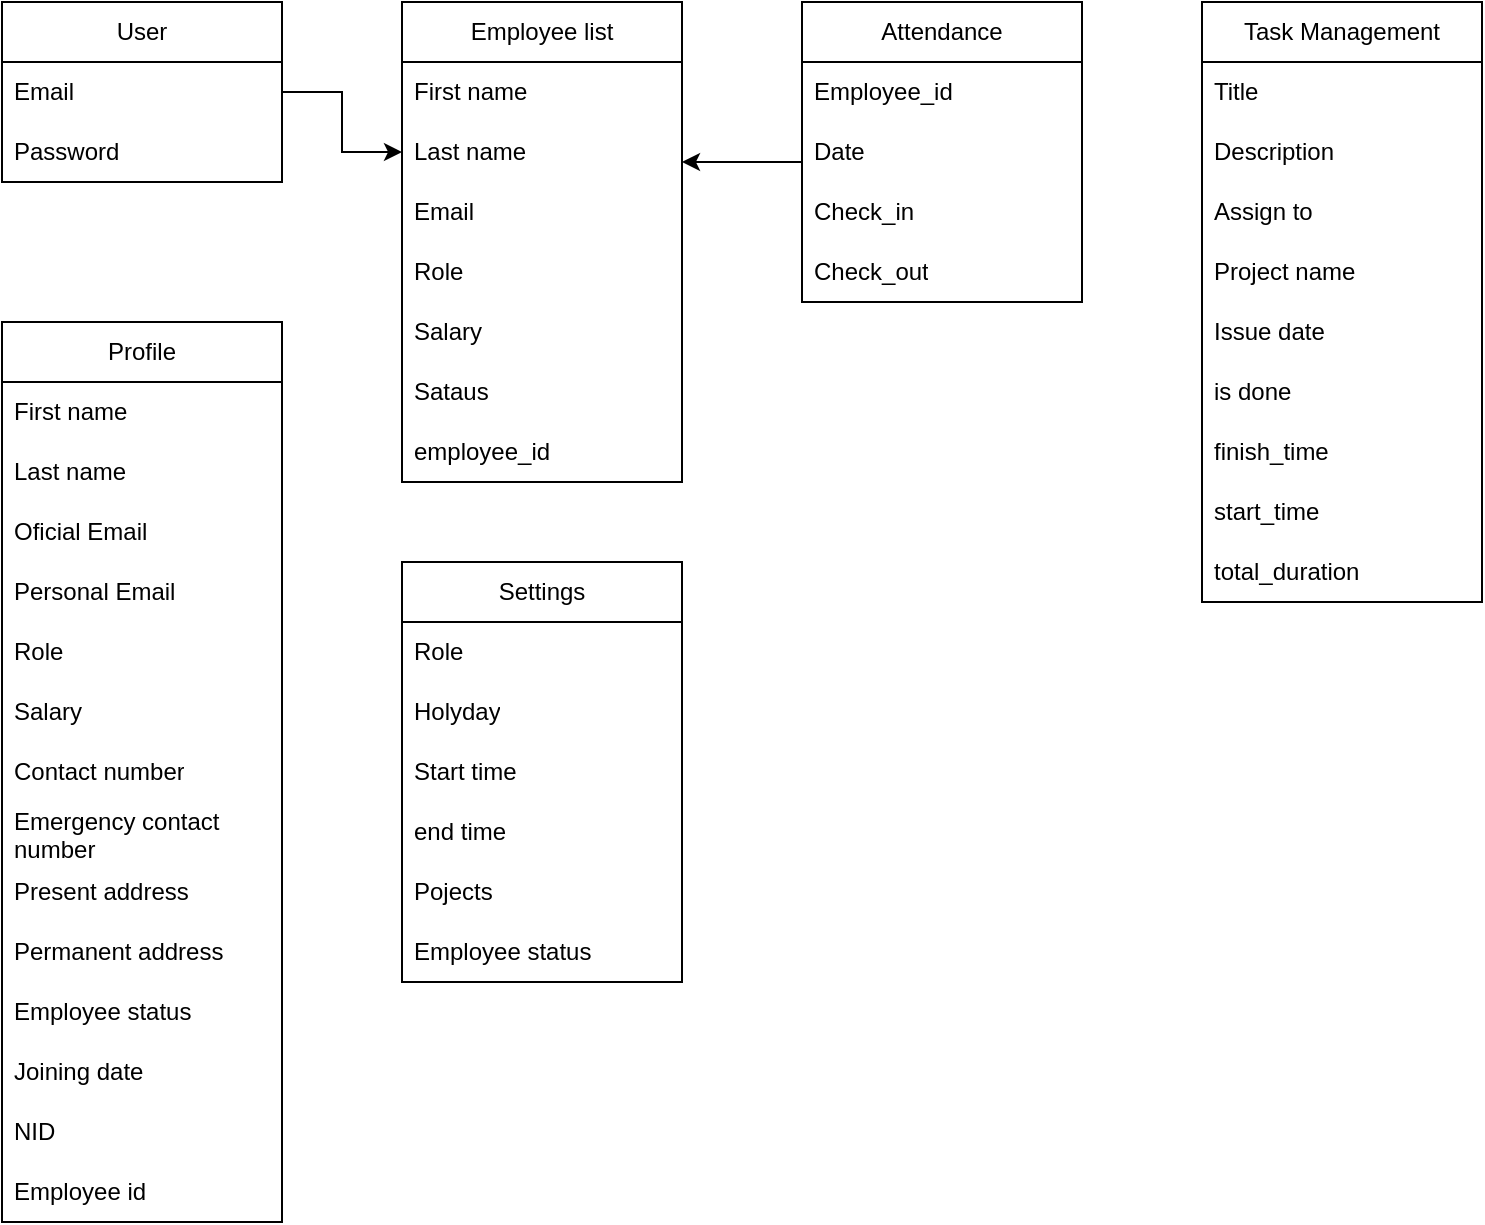 <mxfile version="21.3.3" type="device">
  <diagram name="Page-1" id="dNxvpi0wfhjN2eAaZc-7">
    <mxGraphModel dx="1434" dy="764" grid="1" gridSize="10" guides="1" tooltips="1" connect="1" arrows="1" fold="1" page="1" pageScale="1" pageWidth="850" pageHeight="1100" math="0" shadow="0">
      <root>
        <mxCell id="0" />
        <mxCell id="1" parent="0" />
        <mxCell id="Xm_iUsSjkVTtMrTLGsSe-1" value="User" style="swimlane;fontStyle=0;childLayout=stackLayout;horizontal=1;startSize=30;horizontalStack=0;resizeParent=1;resizeParentMax=0;resizeLast=0;collapsible=1;marginBottom=0;whiteSpace=wrap;html=1;" parent="1" vertex="1">
          <mxGeometry x="40" y="40" width="140" height="90" as="geometry" />
        </mxCell>
        <mxCell id="Xm_iUsSjkVTtMrTLGsSe-2" value="Email" style="text;strokeColor=none;fillColor=none;align=left;verticalAlign=middle;spacingLeft=4;spacingRight=4;overflow=hidden;points=[[0,0.5],[1,0.5]];portConstraint=eastwest;rotatable=0;whiteSpace=wrap;html=1;" parent="Xm_iUsSjkVTtMrTLGsSe-1" vertex="1">
          <mxGeometry y="30" width="140" height="30" as="geometry" />
        </mxCell>
        <mxCell id="Xm_iUsSjkVTtMrTLGsSe-3" value="Password" style="text;strokeColor=none;fillColor=none;align=left;verticalAlign=middle;spacingLeft=4;spacingRight=4;overflow=hidden;points=[[0,0.5],[1,0.5]];portConstraint=eastwest;rotatable=0;whiteSpace=wrap;html=1;" parent="Xm_iUsSjkVTtMrTLGsSe-1" vertex="1">
          <mxGeometry y="60" width="140" height="30" as="geometry" />
        </mxCell>
        <mxCell id="Xm_iUsSjkVTtMrTLGsSe-5" value="Employee list" style="swimlane;fontStyle=0;childLayout=stackLayout;horizontal=1;startSize=30;horizontalStack=0;resizeParent=1;resizeParentMax=0;resizeLast=0;collapsible=1;marginBottom=0;whiteSpace=wrap;html=1;" parent="1" vertex="1">
          <mxGeometry x="240" y="40" width="140" height="240" as="geometry" />
        </mxCell>
        <mxCell id="Xm_iUsSjkVTtMrTLGsSe-6" value="First name" style="text;strokeColor=none;fillColor=none;align=left;verticalAlign=middle;spacingLeft=4;spacingRight=4;overflow=hidden;points=[[0,0.5],[1,0.5]];portConstraint=eastwest;rotatable=0;whiteSpace=wrap;html=1;" parent="Xm_iUsSjkVTtMrTLGsSe-5" vertex="1">
          <mxGeometry y="30" width="140" height="30" as="geometry" />
        </mxCell>
        <mxCell id="Xm_iUsSjkVTtMrTLGsSe-7" value="Last name" style="text;strokeColor=none;fillColor=none;align=left;verticalAlign=middle;spacingLeft=4;spacingRight=4;overflow=hidden;points=[[0,0.5],[1,0.5]];portConstraint=eastwest;rotatable=0;whiteSpace=wrap;html=1;" parent="Xm_iUsSjkVTtMrTLGsSe-5" vertex="1">
          <mxGeometry y="60" width="140" height="30" as="geometry" />
        </mxCell>
        <mxCell id="Xm_iUsSjkVTtMrTLGsSe-8" value="Email" style="text;strokeColor=none;fillColor=none;align=left;verticalAlign=middle;spacingLeft=4;spacingRight=4;overflow=hidden;points=[[0,0.5],[1,0.5]];portConstraint=eastwest;rotatable=0;whiteSpace=wrap;html=1;" parent="Xm_iUsSjkVTtMrTLGsSe-5" vertex="1">
          <mxGeometry y="90" width="140" height="30" as="geometry" />
        </mxCell>
        <mxCell id="Xm_iUsSjkVTtMrTLGsSe-40" value="Role" style="text;strokeColor=none;fillColor=none;align=left;verticalAlign=middle;spacingLeft=4;spacingRight=4;overflow=hidden;points=[[0,0.5],[1,0.5]];portConstraint=eastwest;rotatable=0;whiteSpace=wrap;html=1;" parent="Xm_iUsSjkVTtMrTLGsSe-5" vertex="1">
          <mxGeometry y="120" width="140" height="30" as="geometry" />
        </mxCell>
        <mxCell id="Xm_iUsSjkVTtMrTLGsSe-42" value="Salary" style="text;strokeColor=none;fillColor=none;align=left;verticalAlign=middle;spacingLeft=4;spacingRight=4;overflow=hidden;points=[[0,0.5],[1,0.5]];portConstraint=eastwest;rotatable=0;whiteSpace=wrap;html=1;" parent="Xm_iUsSjkVTtMrTLGsSe-5" vertex="1">
          <mxGeometry y="150" width="140" height="30" as="geometry" />
        </mxCell>
        <mxCell id="Xm_iUsSjkVTtMrTLGsSe-9" value="Sataus" style="text;strokeColor=none;fillColor=none;align=left;verticalAlign=middle;spacingLeft=4;spacingRight=4;overflow=hidden;points=[[0,0.5],[1,0.5]];portConstraint=eastwest;rotatable=0;whiteSpace=wrap;html=1;" parent="Xm_iUsSjkVTtMrTLGsSe-5" vertex="1">
          <mxGeometry y="180" width="140" height="30" as="geometry" />
        </mxCell>
        <mxCell id="BkQegilP-HvKzyLwDDDg-1" value="employee_id" style="text;strokeColor=none;fillColor=none;align=left;verticalAlign=middle;spacingLeft=4;spacingRight=4;overflow=hidden;points=[[0,0.5],[1,0.5]];portConstraint=eastwest;rotatable=0;whiteSpace=wrap;html=1;" parent="Xm_iUsSjkVTtMrTLGsSe-5" vertex="1">
          <mxGeometry y="210" width="140" height="30" as="geometry" />
        </mxCell>
        <mxCell id="Xm_iUsSjkVTtMrTLGsSe-10" value="Attendance" style="swimlane;fontStyle=0;childLayout=stackLayout;horizontal=1;startSize=30;horizontalStack=0;resizeParent=1;resizeParentMax=0;resizeLast=0;collapsible=1;marginBottom=0;whiteSpace=wrap;html=1;" parent="1" vertex="1">
          <mxGeometry x="440" y="40" width="140" height="150" as="geometry" />
        </mxCell>
        <mxCell id="Xm_iUsSjkVTtMrTLGsSe-11" value="Employee_id" style="text;strokeColor=none;fillColor=none;align=left;verticalAlign=middle;spacingLeft=4;spacingRight=4;overflow=hidden;points=[[0,0.5],[1,0.5]];portConstraint=eastwest;rotatable=0;whiteSpace=wrap;html=1;" parent="Xm_iUsSjkVTtMrTLGsSe-10" vertex="1">
          <mxGeometry y="30" width="140" height="30" as="geometry" />
        </mxCell>
        <mxCell id="Xm_iUsSjkVTtMrTLGsSe-12" value="Date" style="text;strokeColor=none;fillColor=none;align=left;verticalAlign=middle;spacingLeft=4;spacingRight=4;overflow=hidden;points=[[0,0.5],[1,0.5]];portConstraint=eastwest;rotatable=0;whiteSpace=wrap;html=1;" parent="Xm_iUsSjkVTtMrTLGsSe-10" vertex="1">
          <mxGeometry y="60" width="140" height="30" as="geometry" />
        </mxCell>
        <mxCell id="Xm_iUsSjkVTtMrTLGsSe-13" value="Check_in" style="text;strokeColor=none;fillColor=none;align=left;verticalAlign=middle;spacingLeft=4;spacingRight=4;overflow=hidden;points=[[0,0.5],[1,0.5]];portConstraint=eastwest;rotatable=0;whiteSpace=wrap;html=1;" parent="Xm_iUsSjkVTtMrTLGsSe-10" vertex="1">
          <mxGeometry y="90" width="140" height="30" as="geometry" />
        </mxCell>
        <mxCell id="Xm_iUsSjkVTtMrTLGsSe-14" value="Check_out" style="text;strokeColor=none;fillColor=none;align=left;verticalAlign=middle;spacingLeft=4;spacingRight=4;overflow=hidden;points=[[0,0.5],[1,0.5]];portConstraint=eastwest;rotatable=0;whiteSpace=wrap;html=1;" parent="Xm_iUsSjkVTtMrTLGsSe-10" vertex="1">
          <mxGeometry y="120" width="140" height="30" as="geometry" />
        </mxCell>
        <mxCell id="Xm_iUsSjkVTtMrTLGsSe-15" value="" style="endArrow=classic;html=1;rounded=0;exitX=0;exitY=0.667;exitDx=0;exitDy=0;exitPerimeter=0;" parent="1" source="Xm_iUsSjkVTtMrTLGsSe-12" edge="1">
          <mxGeometry width="50" height="50" relative="1" as="geometry">
            <mxPoint x="400" y="200" as="sourcePoint" />
            <mxPoint x="380" y="120" as="targetPoint" />
          </mxGeometry>
        </mxCell>
        <mxCell id="Xm_iUsSjkVTtMrTLGsSe-16" value="Task Management" style="swimlane;fontStyle=0;childLayout=stackLayout;horizontal=1;startSize=30;horizontalStack=0;resizeParent=1;resizeParentMax=0;resizeLast=0;collapsible=1;marginBottom=0;whiteSpace=wrap;html=1;" parent="1" vertex="1">
          <mxGeometry x="640" y="40" width="140" height="300" as="geometry" />
        </mxCell>
        <mxCell id="Xm_iUsSjkVTtMrTLGsSe-17" value="Title" style="text;strokeColor=none;fillColor=none;align=left;verticalAlign=middle;spacingLeft=4;spacingRight=4;overflow=hidden;points=[[0,0.5],[1,0.5]];portConstraint=eastwest;rotatable=0;whiteSpace=wrap;html=1;" parent="Xm_iUsSjkVTtMrTLGsSe-16" vertex="1">
          <mxGeometry y="30" width="140" height="30" as="geometry" />
        </mxCell>
        <mxCell id="Xm_iUsSjkVTtMrTLGsSe-18" value="Description" style="text;strokeColor=none;fillColor=none;align=left;verticalAlign=middle;spacingLeft=4;spacingRight=4;overflow=hidden;points=[[0,0.5],[1,0.5]];portConstraint=eastwest;rotatable=0;whiteSpace=wrap;html=1;" parent="Xm_iUsSjkVTtMrTLGsSe-16" vertex="1">
          <mxGeometry y="60" width="140" height="30" as="geometry" />
        </mxCell>
        <mxCell id="Xm_iUsSjkVTtMrTLGsSe-19" value="Assign to" style="text;strokeColor=none;fillColor=none;align=left;verticalAlign=middle;spacingLeft=4;spacingRight=4;overflow=hidden;points=[[0,0.5],[1,0.5]];portConstraint=eastwest;rotatable=0;whiteSpace=wrap;html=1;" parent="Xm_iUsSjkVTtMrTLGsSe-16" vertex="1">
          <mxGeometry y="90" width="140" height="30" as="geometry" />
        </mxCell>
        <mxCell id="Xm_iUsSjkVTtMrTLGsSe-20" value="Project name" style="text;strokeColor=none;fillColor=none;align=left;verticalAlign=middle;spacingLeft=4;spacingRight=4;overflow=hidden;points=[[0,0.5],[1,0.5]];portConstraint=eastwest;rotatable=0;whiteSpace=wrap;html=1;" parent="Xm_iUsSjkVTtMrTLGsSe-16" vertex="1">
          <mxGeometry y="120" width="140" height="30" as="geometry" />
        </mxCell>
        <mxCell id="Xm_iUsSjkVTtMrTLGsSe-21" value="Issue date" style="text;strokeColor=none;fillColor=none;align=left;verticalAlign=middle;spacingLeft=4;spacingRight=4;overflow=hidden;points=[[0,0.5],[1,0.5]];portConstraint=eastwest;rotatable=0;whiteSpace=wrap;html=1;" parent="Xm_iUsSjkVTtMrTLGsSe-16" vertex="1">
          <mxGeometry y="150" width="140" height="30" as="geometry" />
        </mxCell>
        <mxCell id="Xm_iUsSjkVTtMrTLGsSe-22" value="is done" style="text;strokeColor=none;fillColor=none;align=left;verticalAlign=middle;spacingLeft=4;spacingRight=4;overflow=hidden;points=[[0,0.5],[1,0.5]];portConstraint=eastwest;rotatable=0;whiteSpace=wrap;html=1;" parent="Xm_iUsSjkVTtMrTLGsSe-16" vertex="1">
          <mxGeometry y="180" width="140" height="30" as="geometry" />
        </mxCell>
        <mxCell id="Xm_iUsSjkVTtMrTLGsSe-44" value="finish_time" style="text;strokeColor=none;fillColor=none;align=left;verticalAlign=middle;spacingLeft=4;spacingRight=4;overflow=hidden;points=[[0,0.5],[1,0.5]];portConstraint=eastwest;rotatable=0;whiteSpace=wrap;html=1;" parent="Xm_iUsSjkVTtMrTLGsSe-16" vertex="1">
          <mxGeometry y="210" width="140" height="30" as="geometry" />
        </mxCell>
        <mxCell id="Xm_iUsSjkVTtMrTLGsSe-45" value="start_time" style="text;strokeColor=none;fillColor=none;align=left;verticalAlign=middle;spacingLeft=4;spacingRight=4;overflow=hidden;points=[[0,0.5],[1,0.5]];portConstraint=eastwest;rotatable=0;whiteSpace=wrap;html=1;" parent="Xm_iUsSjkVTtMrTLGsSe-16" vertex="1">
          <mxGeometry y="240" width="140" height="30" as="geometry" />
        </mxCell>
        <mxCell id="Xm_iUsSjkVTtMrTLGsSe-46" value="total_duration" style="text;strokeColor=none;fillColor=none;align=left;verticalAlign=middle;spacingLeft=4;spacingRight=4;overflow=hidden;points=[[0,0.5],[1,0.5]];portConstraint=eastwest;rotatable=0;whiteSpace=wrap;html=1;" parent="Xm_iUsSjkVTtMrTLGsSe-16" vertex="1">
          <mxGeometry y="270" width="140" height="30" as="geometry" />
        </mxCell>
        <mxCell id="Xm_iUsSjkVTtMrTLGsSe-23" value="Profile" style="swimlane;fontStyle=0;childLayout=stackLayout;horizontal=1;startSize=30;horizontalStack=0;resizeParent=1;resizeParentMax=0;resizeLast=0;collapsible=1;marginBottom=0;whiteSpace=wrap;html=1;" parent="1" vertex="1">
          <mxGeometry x="40" y="200" width="140" height="450" as="geometry" />
        </mxCell>
        <mxCell id="Xm_iUsSjkVTtMrTLGsSe-24" value="First name" style="text;strokeColor=none;fillColor=none;align=left;verticalAlign=middle;spacingLeft=4;spacingRight=4;overflow=hidden;points=[[0,0.5],[1,0.5]];portConstraint=eastwest;rotatable=0;whiteSpace=wrap;html=1;" parent="Xm_iUsSjkVTtMrTLGsSe-23" vertex="1">
          <mxGeometry y="30" width="140" height="30" as="geometry" />
        </mxCell>
        <mxCell id="Xm_iUsSjkVTtMrTLGsSe-26" value="Last name" style="text;strokeColor=none;fillColor=none;align=left;verticalAlign=middle;spacingLeft=4;spacingRight=4;overflow=hidden;points=[[0,0.5],[1,0.5]];portConstraint=eastwest;rotatable=0;whiteSpace=wrap;html=1;" parent="Xm_iUsSjkVTtMrTLGsSe-23" vertex="1">
          <mxGeometry y="60" width="140" height="30" as="geometry" />
        </mxCell>
        <mxCell id="i8DzjmUaU0m7n3FfYh8s-14" value="Oficial Email" style="text;strokeColor=none;fillColor=none;align=left;verticalAlign=middle;spacingLeft=4;spacingRight=4;overflow=hidden;points=[[0,0.5],[1,0.5]];portConstraint=eastwest;rotatable=0;whiteSpace=wrap;html=1;" vertex="1" parent="Xm_iUsSjkVTtMrTLGsSe-23">
          <mxGeometry y="90" width="140" height="30" as="geometry" />
        </mxCell>
        <mxCell id="Xm_iUsSjkVTtMrTLGsSe-28" value="Personal Email" style="text;strokeColor=none;fillColor=none;align=left;verticalAlign=middle;spacingLeft=4;spacingRight=4;overflow=hidden;points=[[0,0.5],[1,0.5]];portConstraint=eastwest;rotatable=0;whiteSpace=wrap;html=1;" parent="Xm_iUsSjkVTtMrTLGsSe-23" vertex="1">
          <mxGeometry y="120" width="140" height="30" as="geometry" />
        </mxCell>
        <mxCell id="i8DzjmUaU0m7n3FfYh8s-5" value="Role" style="text;strokeColor=none;fillColor=none;align=left;verticalAlign=middle;spacingLeft=4;spacingRight=4;overflow=hidden;points=[[0,0.5],[1,0.5]];portConstraint=eastwest;rotatable=0;whiteSpace=wrap;html=1;" vertex="1" parent="Xm_iUsSjkVTtMrTLGsSe-23">
          <mxGeometry y="150" width="140" height="30" as="geometry" />
        </mxCell>
        <mxCell id="i8DzjmUaU0m7n3FfYh8s-6" value="Salary" style="text;strokeColor=none;fillColor=none;align=left;verticalAlign=middle;spacingLeft=4;spacingRight=4;overflow=hidden;points=[[0,0.5],[1,0.5]];portConstraint=eastwest;rotatable=0;whiteSpace=wrap;html=1;" vertex="1" parent="Xm_iUsSjkVTtMrTLGsSe-23">
          <mxGeometry y="180" width="140" height="30" as="geometry" />
        </mxCell>
        <mxCell id="i8DzjmUaU0m7n3FfYh8s-7" value="Contact number" style="text;strokeColor=none;fillColor=none;align=left;verticalAlign=middle;spacingLeft=4;spacingRight=4;overflow=hidden;points=[[0,0.5],[1,0.5]];portConstraint=eastwest;rotatable=0;whiteSpace=wrap;html=1;" vertex="1" parent="Xm_iUsSjkVTtMrTLGsSe-23">
          <mxGeometry y="210" width="140" height="30" as="geometry" />
        </mxCell>
        <mxCell id="i8DzjmUaU0m7n3FfYh8s-8" value="Emergency contact number" style="text;strokeColor=none;fillColor=none;align=left;verticalAlign=middle;spacingLeft=4;spacingRight=4;overflow=hidden;points=[[0,0.5],[1,0.5]];portConstraint=eastwest;rotatable=0;whiteSpace=wrap;html=1;" vertex="1" parent="Xm_iUsSjkVTtMrTLGsSe-23">
          <mxGeometry y="240" width="140" height="30" as="geometry" />
        </mxCell>
        <mxCell id="i8DzjmUaU0m7n3FfYh8s-9" value="Present address" style="text;strokeColor=none;fillColor=none;align=left;verticalAlign=middle;spacingLeft=4;spacingRight=4;overflow=hidden;points=[[0,0.5],[1,0.5]];portConstraint=eastwest;rotatable=0;whiteSpace=wrap;html=1;" vertex="1" parent="Xm_iUsSjkVTtMrTLGsSe-23">
          <mxGeometry y="270" width="140" height="30" as="geometry" />
        </mxCell>
        <mxCell id="i8DzjmUaU0m7n3FfYh8s-10" value="Permanent address" style="text;strokeColor=none;fillColor=none;align=left;verticalAlign=middle;spacingLeft=4;spacingRight=4;overflow=hidden;points=[[0,0.5],[1,0.5]];portConstraint=eastwest;rotatable=0;whiteSpace=wrap;html=1;" vertex="1" parent="Xm_iUsSjkVTtMrTLGsSe-23">
          <mxGeometry y="300" width="140" height="30" as="geometry" />
        </mxCell>
        <mxCell id="i8DzjmUaU0m7n3FfYh8s-11" value="Employee status" style="text;strokeColor=none;fillColor=none;align=left;verticalAlign=middle;spacingLeft=4;spacingRight=4;overflow=hidden;points=[[0,0.5],[1,0.5]];portConstraint=eastwest;rotatable=0;whiteSpace=wrap;html=1;" vertex="1" parent="Xm_iUsSjkVTtMrTLGsSe-23">
          <mxGeometry y="330" width="140" height="30" as="geometry" />
        </mxCell>
        <mxCell id="i8DzjmUaU0m7n3FfYh8s-15" value="Joining date" style="text;strokeColor=none;fillColor=none;align=left;verticalAlign=middle;spacingLeft=4;spacingRight=4;overflow=hidden;points=[[0,0.5],[1,0.5]];portConstraint=eastwest;rotatable=0;whiteSpace=wrap;html=1;" vertex="1" parent="Xm_iUsSjkVTtMrTLGsSe-23">
          <mxGeometry y="360" width="140" height="30" as="geometry" />
        </mxCell>
        <mxCell id="i8DzjmUaU0m7n3FfYh8s-12" value="NID" style="text;strokeColor=none;fillColor=none;align=left;verticalAlign=middle;spacingLeft=4;spacingRight=4;overflow=hidden;points=[[0,0.5],[1,0.5]];portConstraint=eastwest;rotatable=0;whiteSpace=wrap;html=1;" vertex="1" parent="Xm_iUsSjkVTtMrTLGsSe-23">
          <mxGeometry y="390" width="140" height="30" as="geometry" />
        </mxCell>
        <mxCell id="i8DzjmUaU0m7n3FfYh8s-16" value="Employee id" style="text;strokeColor=none;fillColor=none;align=left;verticalAlign=middle;spacingLeft=4;spacingRight=4;overflow=hidden;points=[[0,0.5],[1,0.5]];portConstraint=eastwest;rotatable=0;whiteSpace=wrap;html=1;" vertex="1" parent="Xm_iUsSjkVTtMrTLGsSe-23">
          <mxGeometry y="420" width="140" height="30" as="geometry" />
        </mxCell>
        <mxCell id="Xm_iUsSjkVTtMrTLGsSe-30" value="Settings" style="swimlane;fontStyle=0;childLayout=stackLayout;horizontal=1;startSize=30;horizontalStack=0;resizeParent=1;resizeParentMax=0;resizeLast=0;collapsible=1;marginBottom=0;whiteSpace=wrap;html=1;" parent="1" vertex="1">
          <mxGeometry x="240" y="320" width="140" height="210" as="geometry" />
        </mxCell>
        <mxCell id="Xm_iUsSjkVTtMrTLGsSe-31" value="Role" style="text;strokeColor=none;fillColor=none;align=left;verticalAlign=middle;spacingLeft=4;spacingRight=4;overflow=hidden;points=[[0,0.5],[1,0.5]];portConstraint=eastwest;rotatable=0;whiteSpace=wrap;html=1;" parent="Xm_iUsSjkVTtMrTLGsSe-30" vertex="1">
          <mxGeometry y="30" width="140" height="30" as="geometry" />
        </mxCell>
        <mxCell id="Xm_iUsSjkVTtMrTLGsSe-32" value="Holyday" style="text;strokeColor=none;fillColor=none;align=left;verticalAlign=middle;spacingLeft=4;spacingRight=4;overflow=hidden;points=[[0,0.5],[1,0.5]];portConstraint=eastwest;rotatable=0;whiteSpace=wrap;html=1;" parent="Xm_iUsSjkVTtMrTLGsSe-30" vertex="1">
          <mxGeometry y="60" width="140" height="30" as="geometry" />
        </mxCell>
        <mxCell id="Xm_iUsSjkVTtMrTLGsSe-33" value="Start time" style="text;strokeColor=none;fillColor=none;align=left;verticalAlign=middle;spacingLeft=4;spacingRight=4;overflow=hidden;points=[[0,0.5],[1,0.5]];portConstraint=eastwest;rotatable=0;whiteSpace=wrap;html=1;" parent="Xm_iUsSjkVTtMrTLGsSe-30" vertex="1">
          <mxGeometry y="90" width="140" height="30" as="geometry" />
        </mxCell>
        <mxCell id="Xm_iUsSjkVTtMrTLGsSe-34" value="end time" style="text;strokeColor=none;fillColor=none;align=left;verticalAlign=middle;spacingLeft=4;spacingRight=4;overflow=hidden;points=[[0,0.5],[1,0.5]];portConstraint=eastwest;rotatable=0;whiteSpace=wrap;html=1;" parent="Xm_iUsSjkVTtMrTLGsSe-30" vertex="1">
          <mxGeometry y="120" width="140" height="30" as="geometry" />
        </mxCell>
        <mxCell id="Xm_iUsSjkVTtMrTLGsSe-43" value="Pojects" style="text;strokeColor=none;fillColor=none;align=left;verticalAlign=middle;spacingLeft=4;spacingRight=4;overflow=hidden;points=[[0,0.5],[1,0.5]];portConstraint=eastwest;rotatable=0;whiteSpace=wrap;html=1;" parent="Xm_iUsSjkVTtMrTLGsSe-30" vertex="1">
          <mxGeometry y="150" width="140" height="30" as="geometry" />
        </mxCell>
        <mxCell id="i8DzjmUaU0m7n3FfYh8s-13" value="Employee status" style="text;strokeColor=none;fillColor=none;align=left;verticalAlign=middle;spacingLeft=4;spacingRight=4;overflow=hidden;points=[[0,0.5],[1,0.5]];portConstraint=eastwest;rotatable=0;whiteSpace=wrap;html=1;" vertex="1" parent="Xm_iUsSjkVTtMrTLGsSe-30">
          <mxGeometry y="180" width="140" height="30" as="geometry" />
        </mxCell>
        <mxCell id="BkQegilP-HvKzyLwDDDg-2" value="" style="edgeStyle=orthogonalEdgeStyle;rounded=0;orthogonalLoop=1;jettySize=auto;html=1;" parent="1" source="Xm_iUsSjkVTtMrTLGsSe-2" target="Xm_iUsSjkVTtMrTLGsSe-7" edge="1">
          <mxGeometry relative="1" as="geometry" />
        </mxCell>
      </root>
    </mxGraphModel>
  </diagram>
</mxfile>
